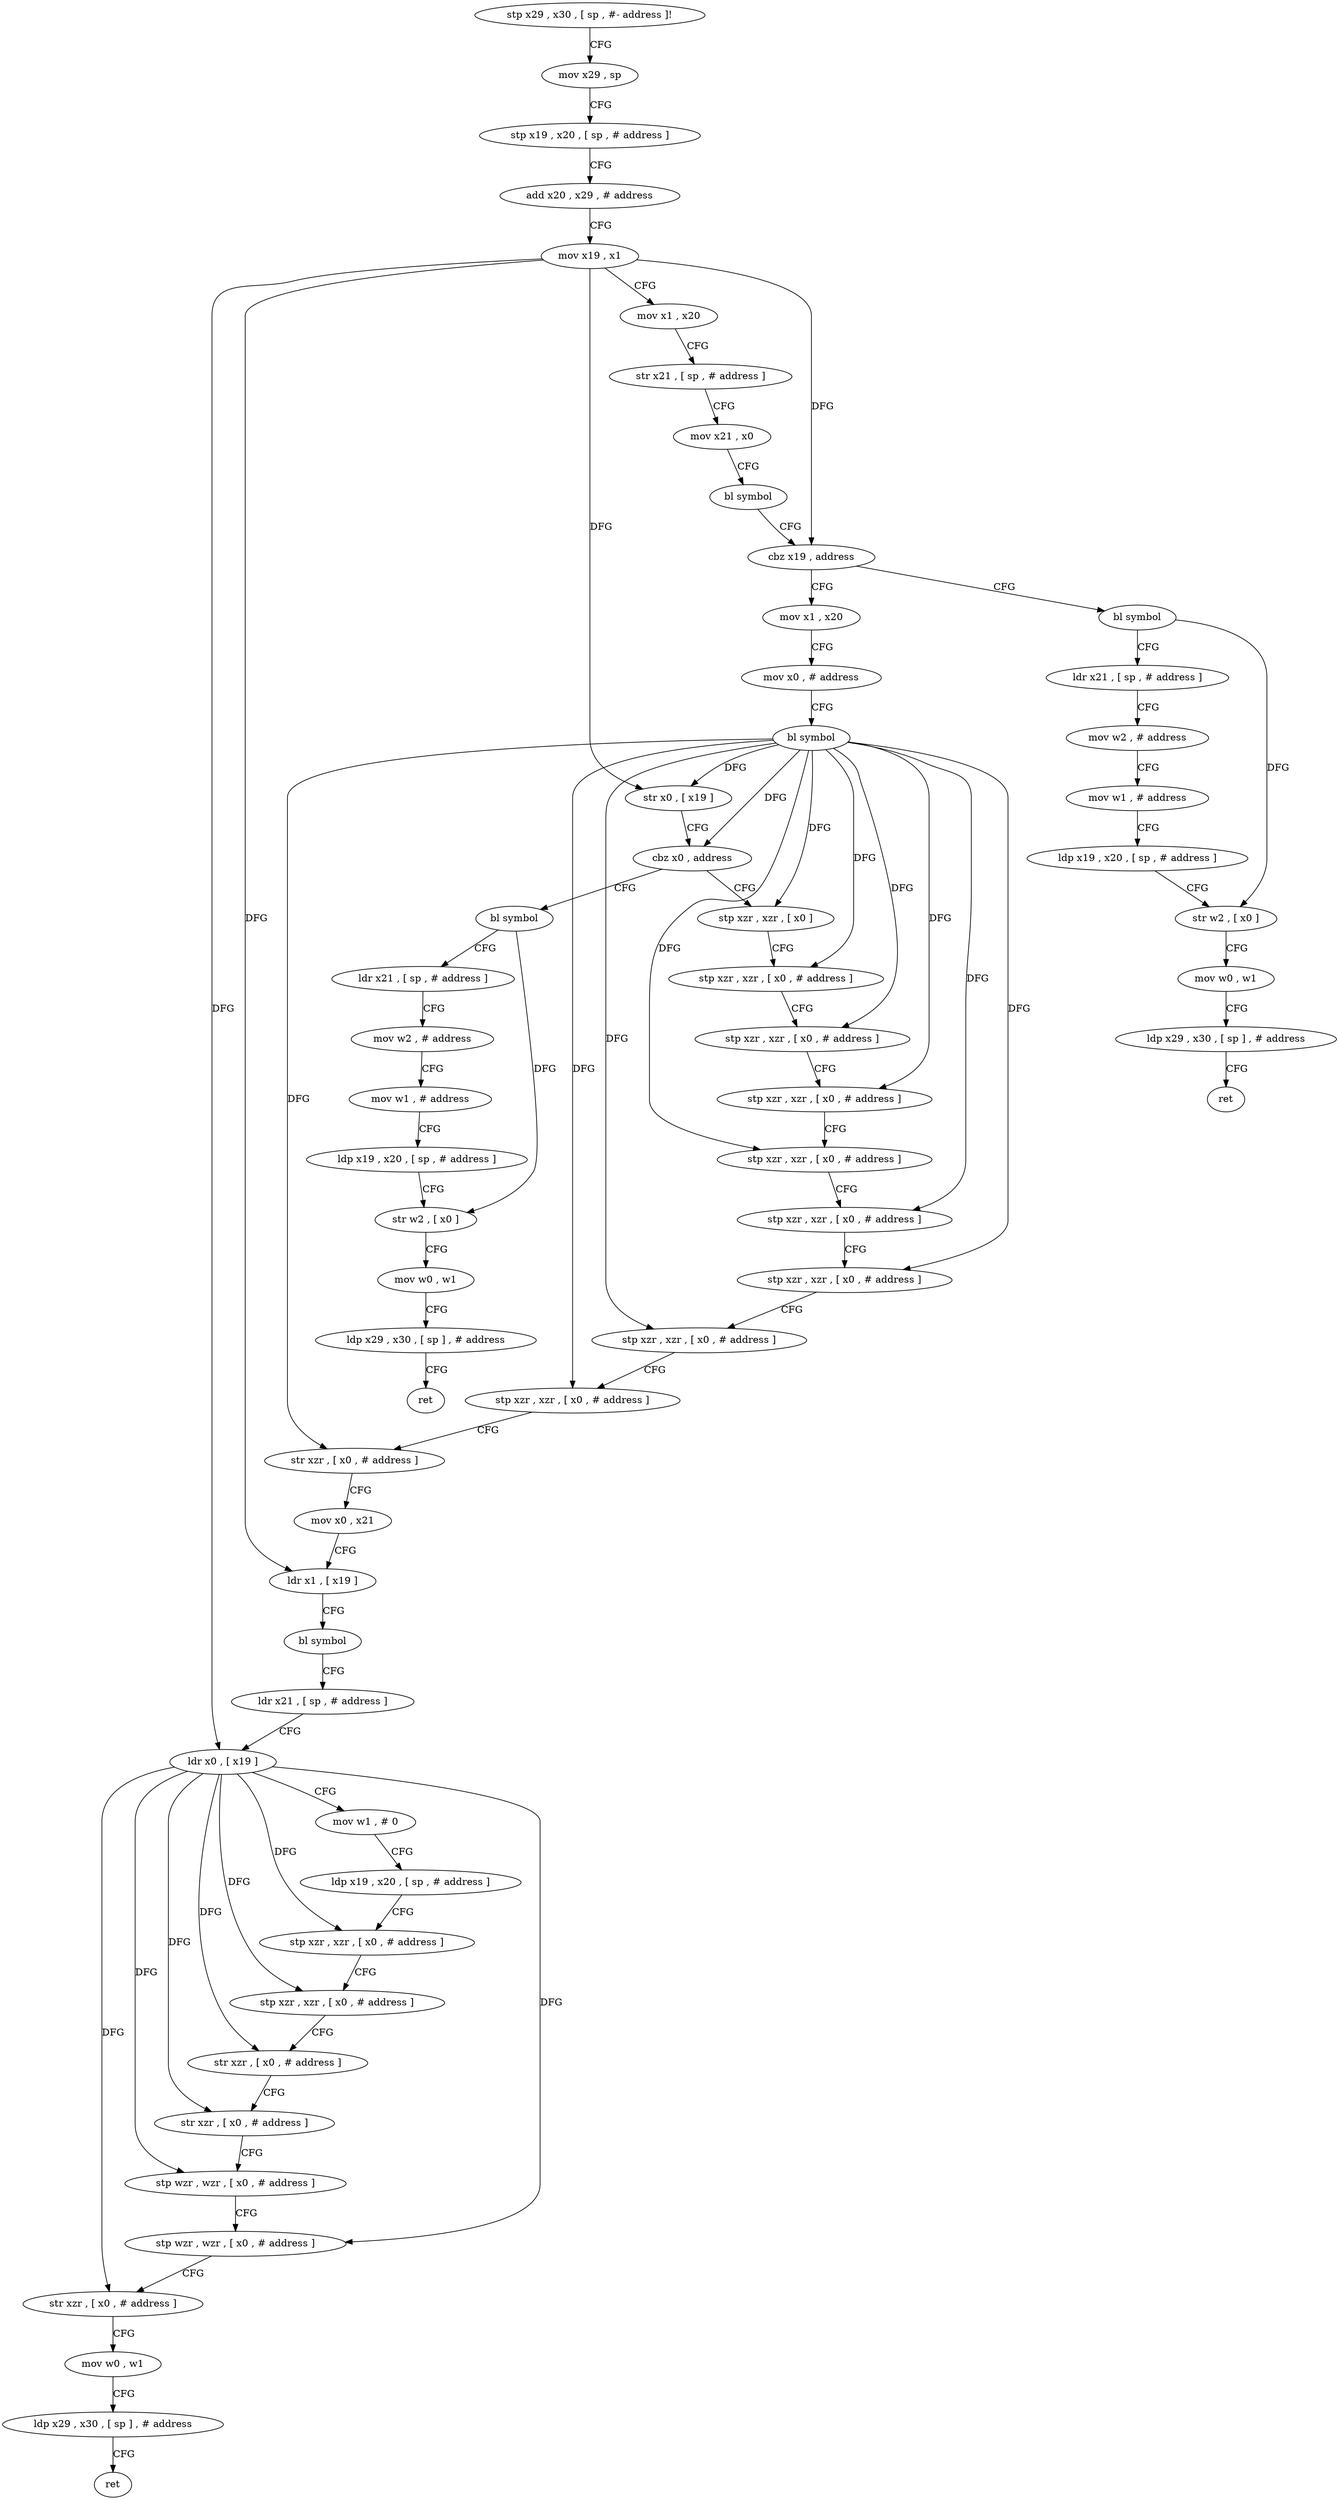 digraph "func" {
"124184" [label = "stp x29 , x30 , [ sp , #- address ]!" ]
"124188" [label = "mov x29 , sp" ]
"124192" [label = "stp x19 , x20 , [ sp , # address ]" ]
"124196" [label = "add x20 , x29 , # address" ]
"124200" [label = "mov x19 , x1" ]
"124204" [label = "mov x1 , x20" ]
"124208" [label = "str x21 , [ sp , # address ]" ]
"124212" [label = "mov x21 , x0" ]
"124216" [label = "bl symbol" ]
"124220" [label = "cbz x19 , address" ]
"124352" [label = "bl symbol" ]
"124224" [label = "mov x1 , x20" ]
"124356" [label = "ldr x21 , [ sp , # address ]" ]
"124360" [label = "mov w2 , # address" ]
"124364" [label = "mov w1 , # address" ]
"124368" [label = "ldp x19 , x20 , [ sp , # address ]" ]
"124372" [label = "str w2 , [ x0 ]" ]
"124376" [label = "mov w0 , w1" ]
"124380" [label = "ldp x29 , x30 , [ sp ] , # address" ]
"124384" [label = "ret" ]
"124228" [label = "mov x0 , # address" ]
"124232" [label = "bl symbol" ]
"124236" [label = "str x0 , [ x19 ]" ]
"124240" [label = "cbz x0 , address" ]
"124392" [label = "bl symbol" ]
"124244" [label = "stp xzr , xzr , [ x0 ]" ]
"124396" [label = "ldr x21 , [ sp , # address ]" ]
"124400" [label = "mov w2 , # address" ]
"124404" [label = "mov w1 , # address" ]
"124408" [label = "ldp x19 , x20 , [ sp , # address ]" ]
"124412" [label = "str w2 , [ x0 ]" ]
"124416" [label = "mov w0 , w1" ]
"124420" [label = "ldp x29 , x30 , [ sp ] , # address" ]
"124424" [label = "ret" ]
"124248" [label = "stp xzr , xzr , [ x0 , # address ]" ]
"124252" [label = "stp xzr , xzr , [ x0 , # address ]" ]
"124256" [label = "stp xzr , xzr , [ x0 , # address ]" ]
"124260" [label = "stp xzr , xzr , [ x0 , # address ]" ]
"124264" [label = "stp xzr , xzr , [ x0 , # address ]" ]
"124268" [label = "stp xzr , xzr , [ x0 , # address ]" ]
"124272" [label = "stp xzr , xzr , [ x0 , # address ]" ]
"124276" [label = "stp xzr , xzr , [ x0 , # address ]" ]
"124280" [label = "str xzr , [ x0 , # address ]" ]
"124284" [label = "mov x0 , x21" ]
"124288" [label = "ldr x1 , [ x19 ]" ]
"124292" [label = "bl symbol" ]
"124296" [label = "ldr x21 , [ sp , # address ]" ]
"124300" [label = "ldr x0 , [ x19 ]" ]
"124304" [label = "mov w1 , # 0" ]
"124308" [label = "ldp x19 , x20 , [ sp , # address ]" ]
"124312" [label = "stp xzr , xzr , [ x0 , # address ]" ]
"124316" [label = "stp xzr , xzr , [ x0 , # address ]" ]
"124320" [label = "str xzr , [ x0 , # address ]" ]
"124324" [label = "str xzr , [ x0 , # address ]" ]
"124328" [label = "stp wzr , wzr , [ x0 , # address ]" ]
"124332" [label = "stp wzr , wzr , [ x0 , # address ]" ]
"124336" [label = "str xzr , [ x0 , # address ]" ]
"124340" [label = "mov w0 , w1" ]
"124344" [label = "ldp x29 , x30 , [ sp ] , # address" ]
"124348" [label = "ret" ]
"124184" -> "124188" [ label = "CFG" ]
"124188" -> "124192" [ label = "CFG" ]
"124192" -> "124196" [ label = "CFG" ]
"124196" -> "124200" [ label = "CFG" ]
"124200" -> "124204" [ label = "CFG" ]
"124200" -> "124220" [ label = "DFG" ]
"124200" -> "124236" [ label = "DFG" ]
"124200" -> "124288" [ label = "DFG" ]
"124200" -> "124300" [ label = "DFG" ]
"124204" -> "124208" [ label = "CFG" ]
"124208" -> "124212" [ label = "CFG" ]
"124212" -> "124216" [ label = "CFG" ]
"124216" -> "124220" [ label = "CFG" ]
"124220" -> "124352" [ label = "CFG" ]
"124220" -> "124224" [ label = "CFG" ]
"124352" -> "124356" [ label = "CFG" ]
"124352" -> "124372" [ label = "DFG" ]
"124224" -> "124228" [ label = "CFG" ]
"124356" -> "124360" [ label = "CFG" ]
"124360" -> "124364" [ label = "CFG" ]
"124364" -> "124368" [ label = "CFG" ]
"124368" -> "124372" [ label = "CFG" ]
"124372" -> "124376" [ label = "CFG" ]
"124376" -> "124380" [ label = "CFG" ]
"124380" -> "124384" [ label = "CFG" ]
"124228" -> "124232" [ label = "CFG" ]
"124232" -> "124236" [ label = "DFG" ]
"124232" -> "124240" [ label = "DFG" ]
"124232" -> "124244" [ label = "DFG" ]
"124232" -> "124248" [ label = "DFG" ]
"124232" -> "124252" [ label = "DFG" ]
"124232" -> "124256" [ label = "DFG" ]
"124232" -> "124260" [ label = "DFG" ]
"124232" -> "124264" [ label = "DFG" ]
"124232" -> "124268" [ label = "DFG" ]
"124232" -> "124272" [ label = "DFG" ]
"124232" -> "124276" [ label = "DFG" ]
"124232" -> "124280" [ label = "DFG" ]
"124236" -> "124240" [ label = "CFG" ]
"124240" -> "124392" [ label = "CFG" ]
"124240" -> "124244" [ label = "CFG" ]
"124392" -> "124396" [ label = "CFG" ]
"124392" -> "124412" [ label = "DFG" ]
"124244" -> "124248" [ label = "CFG" ]
"124396" -> "124400" [ label = "CFG" ]
"124400" -> "124404" [ label = "CFG" ]
"124404" -> "124408" [ label = "CFG" ]
"124408" -> "124412" [ label = "CFG" ]
"124412" -> "124416" [ label = "CFG" ]
"124416" -> "124420" [ label = "CFG" ]
"124420" -> "124424" [ label = "CFG" ]
"124248" -> "124252" [ label = "CFG" ]
"124252" -> "124256" [ label = "CFG" ]
"124256" -> "124260" [ label = "CFG" ]
"124260" -> "124264" [ label = "CFG" ]
"124264" -> "124268" [ label = "CFG" ]
"124268" -> "124272" [ label = "CFG" ]
"124272" -> "124276" [ label = "CFG" ]
"124276" -> "124280" [ label = "CFG" ]
"124280" -> "124284" [ label = "CFG" ]
"124284" -> "124288" [ label = "CFG" ]
"124288" -> "124292" [ label = "CFG" ]
"124292" -> "124296" [ label = "CFG" ]
"124296" -> "124300" [ label = "CFG" ]
"124300" -> "124304" [ label = "CFG" ]
"124300" -> "124312" [ label = "DFG" ]
"124300" -> "124316" [ label = "DFG" ]
"124300" -> "124320" [ label = "DFG" ]
"124300" -> "124324" [ label = "DFG" ]
"124300" -> "124328" [ label = "DFG" ]
"124300" -> "124332" [ label = "DFG" ]
"124300" -> "124336" [ label = "DFG" ]
"124304" -> "124308" [ label = "CFG" ]
"124308" -> "124312" [ label = "CFG" ]
"124312" -> "124316" [ label = "CFG" ]
"124316" -> "124320" [ label = "CFG" ]
"124320" -> "124324" [ label = "CFG" ]
"124324" -> "124328" [ label = "CFG" ]
"124328" -> "124332" [ label = "CFG" ]
"124332" -> "124336" [ label = "CFG" ]
"124336" -> "124340" [ label = "CFG" ]
"124340" -> "124344" [ label = "CFG" ]
"124344" -> "124348" [ label = "CFG" ]
}
